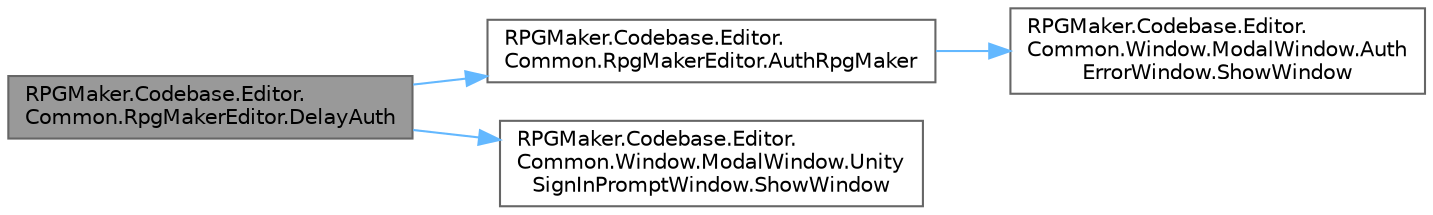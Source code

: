 digraph "RPGMaker.Codebase.Editor.Common.RpgMakerEditor.DelayAuth"
{
 // LATEX_PDF_SIZE
  bgcolor="transparent";
  edge [fontname=Helvetica,fontsize=10,labelfontname=Helvetica,labelfontsize=10];
  node [fontname=Helvetica,fontsize=10,shape=box,height=0.2,width=0.4];
  rankdir="LR";
  Node1 [id="Node000001",label="RPGMaker.Codebase.Editor.\lCommon.RpgMakerEditor.DelayAuth",height=0.2,width=0.4,color="gray40", fillcolor="grey60", style="filled", fontcolor="black",tooltip="😁 認証遅延"];
  Node1 -> Node2 [id="edge1_Node000001_Node000002",color="steelblue1",style="solid",tooltip=" "];
  Node2 [id="Node000002",label="RPGMaker.Codebase.Editor.\lCommon.RpgMakerEditor.AuthRpgMaker",height=0.2,width=0.4,color="grey40", fillcolor="white", style="filled",URL="$d9/d53/class_r_p_g_maker_1_1_codebase_1_1_editor_1_1_common_1_1_rpg_maker_editor.html#a8705552a61684781a125bf19abeb8a20",tooltip="😁 RpgMakerを認証。"];
  Node2 -> Node3 [id="edge2_Node000002_Node000003",color="steelblue1",style="solid",tooltip=" "];
  Node3 [id="Node000003",label="RPGMaker.Codebase.Editor.\lCommon.Window.ModalWindow.Auth\lErrorWindow.ShowWindow",height=0.2,width=0.4,color="grey40", fillcolor="white", style="filled",URL="$db/d5e/class_r_p_g_maker_1_1_codebase_1_1_editor_1_1_common_1_1_window_1_1_modal_window_1_1_auth_error_window.html#a50227f04625bba1b508ff36296d073a0",tooltip="😁 ウィンドウ見せる"];
  Node1 -> Node4 [id="edge3_Node000001_Node000004",color="steelblue1",style="solid",tooltip=" "];
  Node4 [id="Node000004",label="RPGMaker.Codebase.Editor.\lCommon.Window.ModalWindow.Unity\lSignInPromptWindow.ShowWindow",height=0.2,width=0.4,color="grey40", fillcolor="white", style="filled",URL="$d6/de6/class_r_p_g_maker_1_1_codebase_1_1_editor_1_1_common_1_1_window_1_1_modal_window_1_1_unity_sign_in_prompt_window.html#abd87c347be347023476a19a33a445ffe",tooltip="😁 ウィンドウ見せる"];
}
